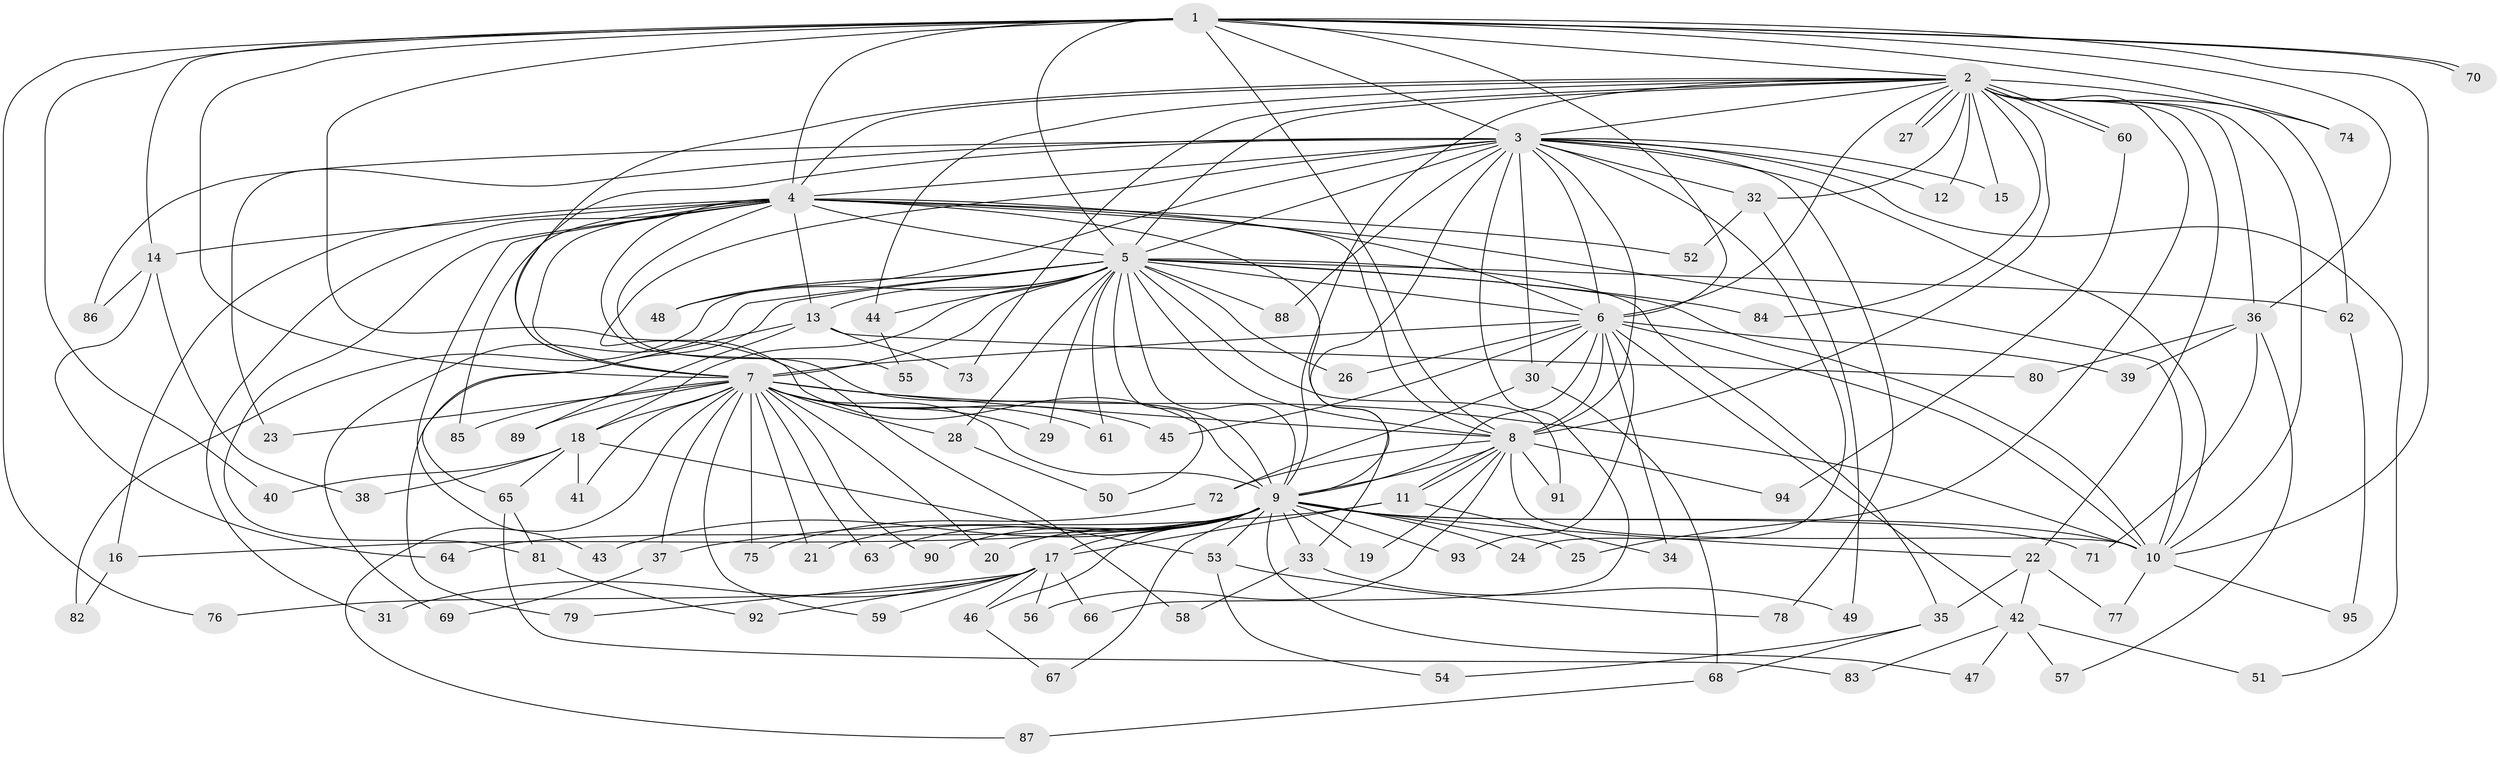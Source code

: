 // coarse degree distribution, {11: 0.02127659574468085, 29: 0.02127659574468085, 26: 0.02127659574468085, 13: 0.02127659574468085, 12: 0.02127659574468085, 17: 0.02127659574468085, 4: 0.0851063829787234, 2: 0.5531914893617021, 5: 0.0851063829787234, 3: 0.06382978723404255, 8: 0.02127659574468085, 6: 0.0425531914893617, 1: 0.02127659574468085}
// Generated by graph-tools (version 1.1) at 2025/17/03/04/25 18:17:39]
// undirected, 95 vertices, 215 edges
graph export_dot {
graph [start="1"]
  node [color=gray90,style=filled];
  1;
  2;
  3;
  4;
  5;
  6;
  7;
  8;
  9;
  10;
  11;
  12;
  13;
  14;
  15;
  16;
  17;
  18;
  19;
  20;
  21;
  22;
  23;
  24;
  25;
  26;
  27;
  28;
  29;
  30;
  31;
  32;
  33;
  34;
  35;
  36;
  37;
  38;
  39;
  40;
  41;
  42;
  43;
  44;
  45;
  46;
  47;
  48;
  49;
  50;
  51;
  52;
  53;
  54;
  55;
  56;
  57;
  58;
  59;
  60;
  61;
  62;
  63;
  64;
  65;
  66;
  67;
  68;
  69;
  70;
  71;
  72;
  73;
  74;
  75;
  76;
  77;
  78;
  79;
  80;
  81;
  82;
  83;
  84;
  85;
  86;
  87;
  88;
  89;
  90;
  91;
  92;
  93;
  94;
  95;
  1 -- 2;
  1 -- 3;
  1 -- 4;
  1 -- 5;
  1 -- 6;
  1 -- 7;
  1 -- 8;
  1 -- 9;
  1 -- 10;
  1 -- 14;
  1 -- 36;
  1 -- 40;
  1 -- 70;
  1 -- 70;
  1 -- 74;
  1 -- 76;
  2 -- 3;
  2 -- 4;
  2 -- 5;
  2 -- 6;
  2 -- 7;
  2 -- 8;
  2 -- 9;
  2 -- 10;
  2 -- 12;
  2 -- 15;
  2 -- 22;
  2 -- 25;
  2 -- 27;
  2 -- 27;
  2 -- 32;
  2 -- 36;
  2 -- 44;
  2 -- 60;
  2 -- 60;
  2 -- 62;
  2 -- 73;
  2 -- 74;
  2 -- 84;
  3 -- 4;
  3 -- 5;
  3 -- 6;
  3 -- 7;
  3 -- 8;
  3 -- 9;
  3 -- 10;
  3 -- 12;
  3 -- 15;
  3 -- 23;
  3 -- 24;
  3 -- 30;
  3 -- 32;
  3 -- 48;
  3 -- 51;
  3 -- 58;
  3 -- 66;
  3 -- 78;
  3 -- 86;
  3 -- 88;
  4 -- 5;
  4 -- 6;
  4 -- 7;
  4 -- 8;
  4 -- 9;
  4 -- 10;
  4 -- 13;
  4 -- 14;
  4 -- 16;
  4 -- 31;
  4 -- 33;
  4 -- 43;
  4 -- 52;
  4 -- 55;
  4 -- 81;
  4 -- 85;
  5 -- 6;
  5 -- 7;
  5 -- 8;
  5 -- 9;
  5 -- 10;
  5 -- 13;
  5 -- 18;
  5 -- 26;
  5 -- 28;
  5 -- 29;
  5 -- 35;
  5 -- 44;
  5 -- 48;
  5 -- 50;
  5 -- 61;
  5 -- 62;
  5 -- 65;
  5 -- 69;
  5 -- 82;
  5 -- 84;
  5 -- 88;
  5 -- 91;
  6 -- 7;
  6 -- 8;
  6 -- 9;
  6 -- 10;
  6 -- 26;
  6 -- 30;
  6 -- 34;
  6 -- 39;
  6 -- 42;
  6 -- 45;
  6 -- 93;
  7 -- 8;
  7 -- 9;
  7 -- 10;
  7 -- 18;
  7 -- 20;
  7 -- 21;
  7 -- 23;
  7 -- 28;
  7 -- 29;
  7 -- 37;
  7 -- 41;
  7 -- 45;
  7 -- 59;
  7 -- 61;
  7 -- 63;
  7 -- 75;
  7 -- 85;
  7 -- 87;
  7 -- 89;
  7 -- 90;
  8 -- 9;
  8 -- 10;
  8 -- 11;
  8 -- 11;
  8 -- 19;
  8 -- 56;
  8 -- 72;
  8 -- 91;
  8 -- 94;
  9 -- 10;
  9 -- 16;
  9 -- 17;
  9 -- 19;
  9 -- 20;
  9 -- 21;
  9 -- 22;
  9 -- 24;
  9 -- 25;
  9 -- 33;
  9 -- 43;
  9 -- 46;
  9 -- 47;
  9 -- 53;
  9 -- 63;
  9 -- 64;
  9 -- 67;
  9 -- 71;
  9 -- 90;
  9 -- 93;
  10 -- 77;
  10 -- 95;
  11 -- 17;
  11 -- 34;
  11 -- 37;
  13 -- 73;
  13 -- 79;
  13 -- 80;
  13 -- 89;
  14 -- 38;
  14 -- 64;
  14 -- 86;
  16 -- 82;
  17 -- 31;
  17 -- 46;
  17 -- 56;
  17 -- 59;
  17 -- 66;
  17 -- 76;
  17 -- 79;
  17 -- 92;
  18 -- 38;
  18 -- 40;
  18 -- 41;
  18 -- 53;
  18 -- 65;
  22 -- 35;
  22 -- 42;
  22 -- 77;
  28 -- 50;
  30 -- 68;
  30 -- 72;
  32 -- 49;
  32 -- 52;
  33 -- 49;
  33 -- 58;
  35 -- 54;
  35 -- 68;
  36 -- 39;
  36 -- 57;
  36 -- 71;
  36 -- 80;
  37 -- 69;
  42 -- 47;
  42 -- 51;
  42 -- 57;
  42 -- 83;
  44 -- 55;
  46 -- 67;
  53 -- 54;
  53 -- 78;
  60 -- 94;
  62 -- 95;
  65 -- 81;
  65 -- 83;
  68 -- 87;
  72 -- 75;
  81 -- 92;
}
